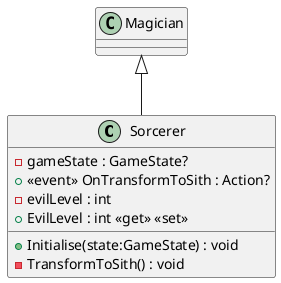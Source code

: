 @startuml
class Sorcerer {
    - gameState : GameState?
    +  <<event>> OnTransformToSith : Action? 
    - evilLevel : int
    + EvilLevel : int <<get>> <<set>>
    + Initialise(state:GameState) : void
    - TransformToSith() : void
}
Magician <|-- Sorcerer
@enduml
